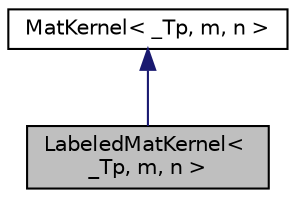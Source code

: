 digraph "LabeledMatKernel&lt; _Tp, m, n &gt;"
{
  edge [fontname="Helvetica",fontsize="10",labelfontname="Helvetica",labelfontsize="10"];
  node [fontname="Helvetica",fontsize="10",shape=record];
  Node1 [label="LabeledMatKernel\< \l_Tp, m, n \>",height=0.2,width=0.4,color="black", fillcolor="grey75", style="filled" fontcolor="black"];
  Node2 -> Node1 [dir="back",color="midnightblue",fontsize="10",style="solid",fontname="Helvetica"];
  Node2 [label="MatKernel\< _Tp, m, n \>",height=0.2,width=0.4,color="black", fillcolor="white", style="filled",URL="$class_mat_kernel.html"];
}
